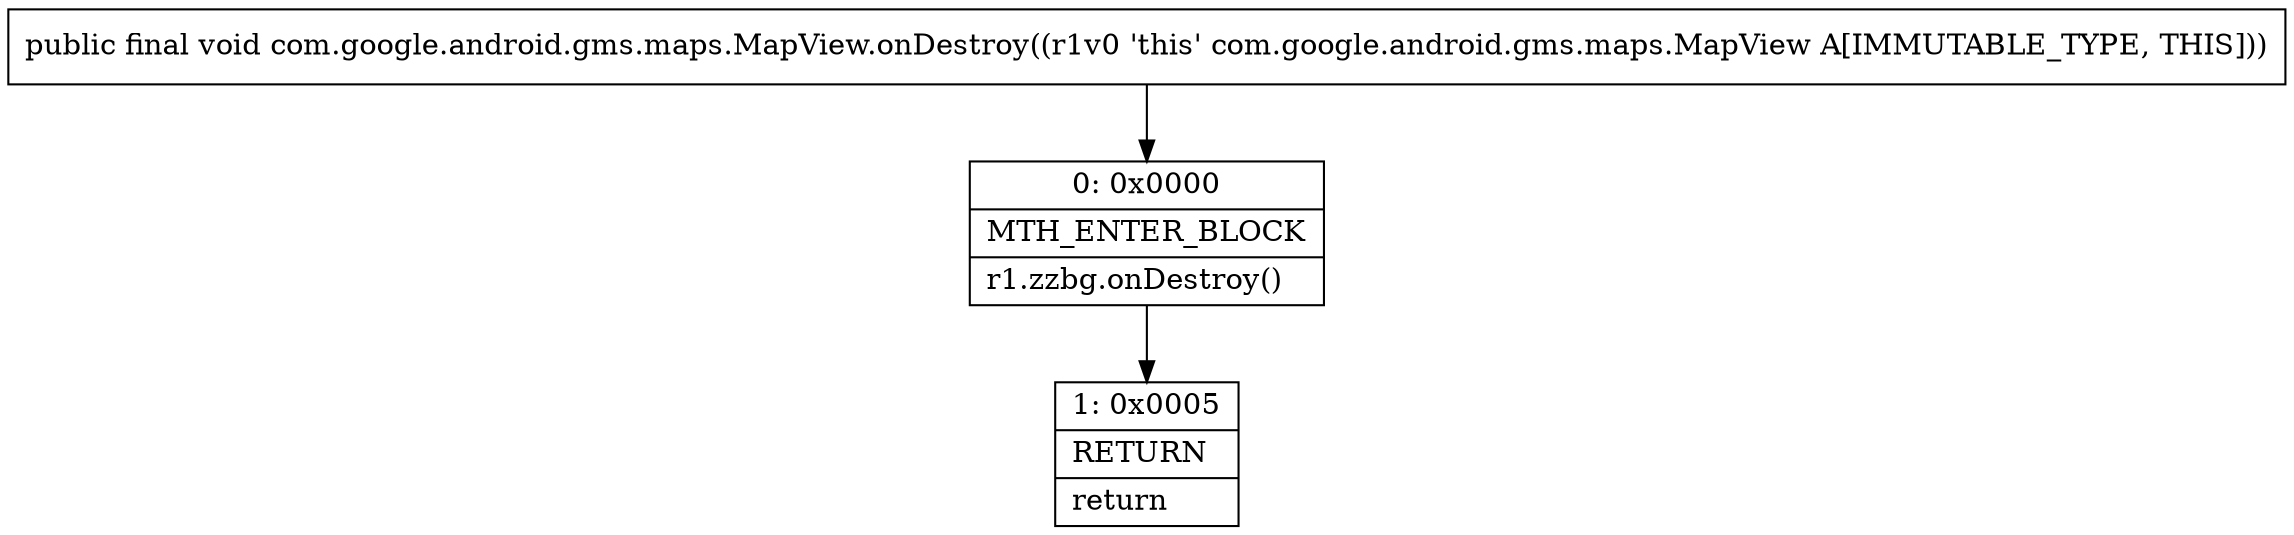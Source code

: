digraph "CFG forcom.google.android.gms.maps.MapView.onDestroy()V" {
Node_0 [shape=record,label="{0\:\ 0x0000|MTH_ENTER_BLOCK\l|r1.zzbg.onDestroy()\l}"];
Node_1 [shape=record,label="{1\:\ 0x0005|RETURN\l|return\l}"];
MethodNode[shape=record,label="{public final void com.google.android.gms.maps.MapView.onDestroy((r1v0 'this' com.google.android.gms.maps.MapView A[IMMUTABLE_TYPE, THIS])) }"];
MethodNode -> Node_0;
Node_0 -> Node_1;
}

